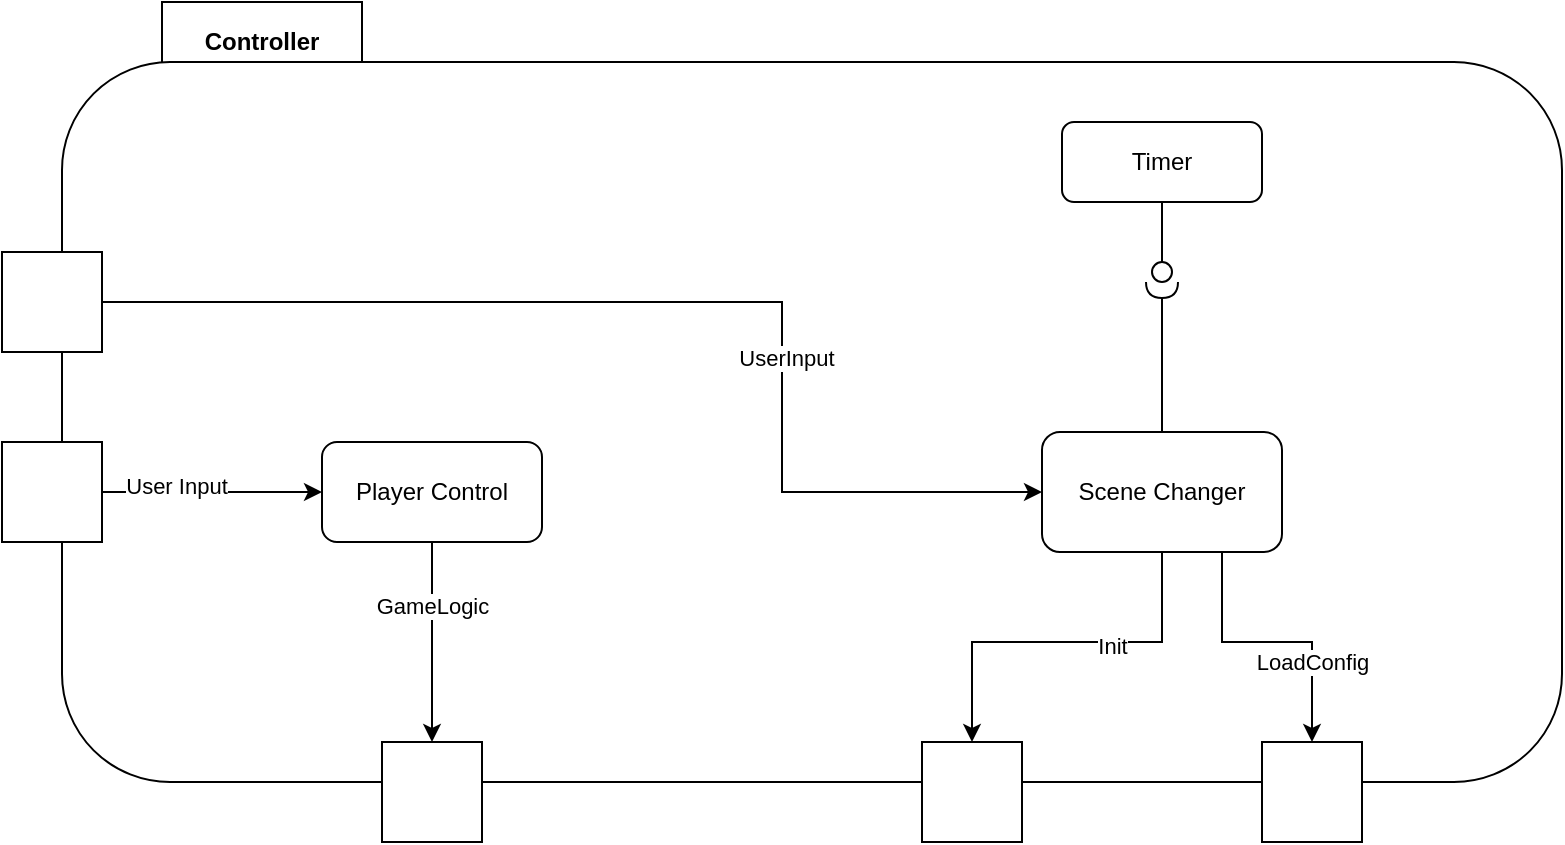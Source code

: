 <mxfile version="20.4.0" type="device"><diagram id="aI0_uxuvChkXOJYM8H9i" name="Page-1"><mxGraphModel dx="813" dy="494" grid="1" gridSize="10" guides="1" tooltips="1" connect="1" arrows="1" fold="1" page="1" pageScale="1" pageWidth="850" pageHeight="1100" math="0" shadow="0"><root><mxCell id="0"/><mxCell id="1" parent="0"/><mxCell id="kHwJDXID9YsTlJ1bjRbR-2" value="&lt;b&gt;Controller&lt;/b&gt;" style="rounded=0;whiteSpace=wrap;html=1;" vertex="1" parent="1"><mxGeometry x="90" y="240" width="100" height="40" as="geometry"/></mxCell><mxCell id="kHwJDXID9YsTlJ1bjRbR-1" value="" style="rounded=1;whiteSpace=wrap;html=1;" vertex="1" parent="1"><mxGeometry x="40" y="270" width="750" height="360" as="geometry"/></mxCell><mxCell id="kHwJDXID9YsTlJ1bjRbR-3" value="Timer" style="rounded=1;whiteSpace=wrap;html=1;" vertex="1" parent="1"><mxGeometry x="540" y="300" width="100" height="40" as="geometry"/></mxCell><mxCell id="kHwJDXID9YsTlJ1bjRbR-4" value="Player Control" style="rounded=1;whiteSpace=wrap;html=1;" vertex="1" parent="1"><mxGeometry x="170" y="460" width="110" height="50" as="geometry"/></mxCell><mxCell id="kHwJDXID9YsTlJ1bjRbR-5" value="" style="whiteSpace=wrap;html=1;aspect=fixed;" vertex="1" parent="1"><mxGeometry x="10" y="460" width="50" height="50" as="geometry"/></mxCell><mxCell id="kHwJDXID9YsTlJ1bjRbR-6" value="" style="endArrow=classic;html=1;rounded=0;exitX=1;exitY=0.5;exitDx=0;exitDy=0;entryX=0;entryY=0.5;entryDx=0;entryDy=0;" edge="1" parent="1" source="kHwJDXID9YsTlJ1bjRbR-5" target="kHwJDXID9YsTlJ1bjRbR-4"><mxGeometry width="50" height="50" relative="1" as="geometry"><mxPoint x="400" y="470" as="sourcePoint"/><mxPoint x="450" y="420" as="targetPoint"/></mxGeometry></mxCell><mxCell id="kHwJDXID9YsTlJ1bjRbR-7" value="User Input" style="edgeLabel;html=1;align=center;verticalAlign=middle;resizable=0;points=[];" vertex="1" connectable="0" parent="kHwJDXID9YsTlJ1bjRbR-6"><mxGeometry x="-0.327" y="3" relative="1" as="geometry"><mxPoint as="offset"/></mxGeometry></mxCell><mxCell id="kHwJDXID9YsTlJ1bjRbR-8" value="Scene Changer" style="rounded=1;whiteSpace=wrap;html=1;" vertex="1" parent="1"><mxGeometry x="530" y="455" width="120" height="60" as="geometry"/></mxCell><mxCell id="kHwJDXID9YsTlJ1bjRbR-13" value="" style="whiteSpace=wrap;html=1;aspect=fixed;" vertex="1" parent="1"><mxGeometry x="470" y="610" width="50" height="50" as="geometry"/></mxCell><mxCell id="kHwJDXID9YsTlJ1bjRbR-14" value="" style="endArrow=classic;html=1;rounded=0;exitX=0.5;exitY=1;exitDx=0;exitDy=0;entryX=0.5;entryY=0;entryDx=0;entryDy=0;" edge="1" parent="1" source="kHwJDXID9YsTlJ1bjRbR-8" target="kHwJDXID9YsTlJ1bjRbR-13"><mxGeometry width="50" height="50" relative="1" as="geometry"><mxPoint x="400" y="860" as="sourcePoint"/><mxPoint x="450" y="810" as="targetPoint"/><Array as="points"><mxPoint x="590" y="560"/><mxPoint x="495" y="560"/></Array></mxGeometry></mxCell><mxCell id="kHwJDXID9YsTlJ1bjRbR-15" value="Init" style="edgeLabel;html=1;align=center;verticalAlign=middle;resizable=0;points=[];" vertex="1" connectable="0" parent="kHwJDXID9YsTlJ1bjRbR-14"><mxGeometry x="-0.263" y="2" relative="1" as="geometry"><mxPoint as="offset"/></mxGeometry></mxCell><mxCell id="kHwJDXID9YsTlJ1bjRbR-16" value="" style="rounded=0;orthogonalLoop=1;jettySize=auto;html=1;endArrow=none;endFill=0;sketch=0;sourcePerimeterSpacing=0;targetPerimeterSpacing=0;exitX=0.5;exitY=1;exitDx=0;exitDy=0;" edge="1" target="kHwJDXID9YsTlJ1bjRbR-18" parent="1" source="kHwJDXID9YsTlJ1bjRbR-3"><mxGeometry relative="1" as="geometry"><mxPoint x="350" y="235" as="sourcePoint"/></mxGeometry></mxCell><mxCell id="kHwJDXID9YsTlJ1bjRbR-17" value="" style="rounded=0;orthogonalLoop=1;jettySize=auto;html=1;endArrow=halfCircle;endFill=0;endSize=6;strokeWidth=1;sketch=0;exitX=0.5;exitY=0;exitDx=0;exitDy=0;" edge="1" target="kHwJDXID9YsTlJ1bjRbR-18" parent="1" source="kHwJDXID9YsTlJ1bjRbR-8"><mxGeometry relative="1" as="geometry"><mxPoint x="390" y="235" as="sourcePoint"/><mxPoint x="810" y="380" as="targetPoint"/></mxGeometry></mxCell><mxCell id="kHwJDXID9YsTlJ1bjRbR-18" value="" style="ellipse;whiteSpace=wrap;html=1;align=center;aspect=fixed;resizable=0;points=[];outlineConnect=0;sketch=0;" vertex="1" parent="1"><mxGeometry x="585" y="370" width="10" height="10" as="geometry"/></mxCell><mxCell id="kHwJDXID9YsTlJ1bjRbR-19" value="" style="whiteSpace=wrap;html=1;aspect=fixed;" vertex="1" parent="1"><mxGeometry x="640" y="610" width="50" height="50" as="geometry"/></mxCell><mxCell id="kHwJDXID9YsTlJ1bjRbR-20" value="" style="endArrow=classic;html=1;rounded=0;exitX=0.75;exitY=1;exitDx=0;exitDy=0;entryX=0.5;entryY=0;entryDx=0;entryDy=0;" edge="1" parent="1" source="kHwJDXID9YsTlJ1bjRbR-8" target="kHwJDXID9YsTlJ1bjRbR-19"><mxGeometry width="50" height="50" relative="1" as="geometry"><mxPoint x="600" y="525" as="sourcePoint"/><mxPoint x="600" y="620" as="targetPoint"/><Array as="points"><mxPoint x="620" y="560"/><mxPoint x="665" y="560"/></Array></mxGeometry></mxCell><mxCell id="kHwJDXID9YsTlJ1bjRbR-22" value="LoadConfig" style="edgeLabel;html=1;align=center;verticalAlign=middle;resizable=0;points=[];" vertex="1" connectable="0" parent="kHwJDXID9YsTlJ1bjRbR-20"><mxGeometry x="-0.2" y="-1" relative="1" as="geometry"><mxPoint x="34" y="9" as="offset"/></mxGeometry></mxCell><mxCell id="kHwJDXID9YsTlJ1bjRbR-23" value="" style="whiteSpace=wrap;html=1;aspect=fixed;" vertex="1" parent="1"><mxGeometry x="10" y="365" width="50" height="50" as="geometry"/></mxCell><mxCell id="kHwJDXID9YsTlJ1bjRbR-24" value="" style="endArrow=classic;html=1;rounded=0;exitX=1;exitY=0.5;exitDx=0;exitDy=0;entryX=0;entryY=0.5;entryDx=0;entryDy=0;" edge="1" parent="1" source="kHwJDXID9YsTlJ1bjRbR-23" target="kHwJDXID9YsTlJ1bjRbR-8"><mxGeometry width="50" height="50" relative="1" as="geometry"><mxPoint x="160" y="390" as="sourcePoint"/><mxPoint x="210" y="340" as="targetPoint"/><Array as="points"><mxPoint x="400" y="390"/><mxPoint x="400" y="485"/></Array></mxGeometry></mxCell><mxCell id="kHwJDXID9YsTlJ1bjRbR-25" value="UserInput" style="edgeLabel;html=1;align=center;verticalAlign=middle;resizable=0;points=[];" vertex="1" connectable="0" parent="kHwJDXID9YsTlJ1bjRbR-24"><mxGeometry x="0.303" y="2" relative="1" as="geometry"><mxPoint as="offset"/></mxGeometry></mxCell><mxCell id="kHwJDXID9YsTlJ1bjRbR-26" value="" style="whiteSpace=wrap;html=1;aspect=fixed;" vertex="1" parent="1"><mxGeometry x="200" y="610" width="50" height="50" as="geometry"/></mxCell><mxCell id="kHwJDXID9YsTlJ1bjRbR-27" value="" style="endArrow=classic;html=1;rounded=0;exitX=0.5;exitY=1;exitDx=0;exitDy=0;entryX=0.5;entryY=0;entryDx=0;entryDy=0;" edge="1" parent="1" source="kHwJDXID9YsTlJ1bjRbR-4" target="kHwJDXID9YsTlJ1bjRbR-26"><mxGeometry width="50" height="50" relative="1" as="geometry"><mxPoint x="300" y="590" as="sourcePoint"/><mxPoint x="350" y="540" as="targetPoint"/></mxGeometry></mxCell><mxCell id="kHwJDXID9YsTlJ1bjRbR-28" value="GameLogic" style="edgeLabel;html=1;align=center;verticalAlign=middle;resizable=0;points=[];" vertex="1" connectable="0" parent="kHwJDXID9YsTlJ1bjRbR-27"><mxGeometry x="-0.371" relative="1" as="geometry"><mxPoint as="offset"/></mxGeometry></mxCell></root></mxGraphModel></diagram></mxfile>